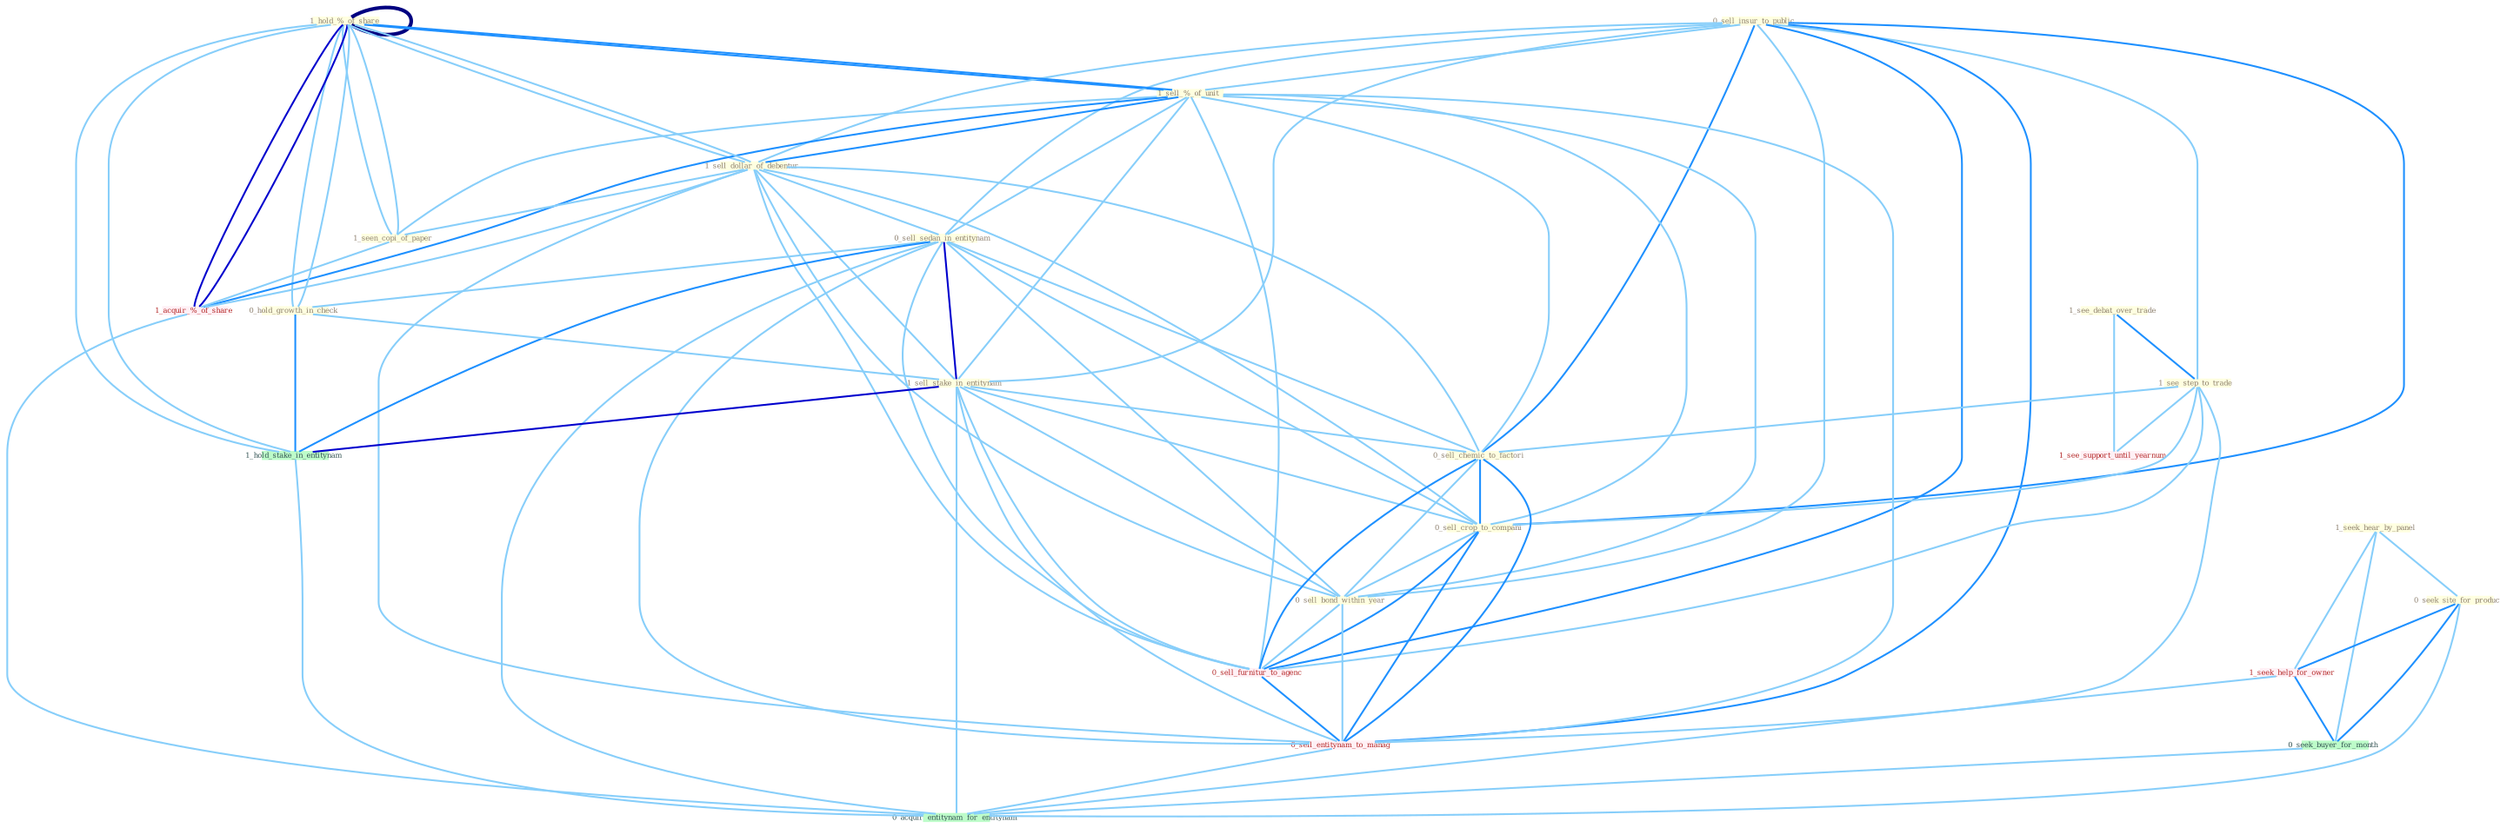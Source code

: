 Graph G{ 
    node
    [shape=polygon,style=filled,width=.5,height=.06,color="#BDFCC9",fixedsize=true,fontsize=4,
    fontcolor="#2f4f4f"];
    {node
    [color="#ffffe0", fontcolor="#8b7d6b"] "1_hold_%_of_share " "0_sell_insur_to_public " "1_sell_%_of_unit " "1_seek_hear_by_panel " "1_sell_dollar_of_debentur " "0_sell_sedan_in_entitynam " "0_hold_growth_in_check " "1_sell_stake_in_entitynam " "1_see_debat_over_trade " "1_see_step_to_trade " "0_sell_chemic_to_factori " "0_sell_crop_to_compani " "0_seek_site_for_product " "0_sell_bond_within_year " "1_seen_copi_of_paper "}
{node [color="#fff0f5", fontcolor="#b22222"] "1_hold_%_of_share " "1_seek_help_for_owner " "1_acquir_%_of_share " "1_see_support_until_yearnum " "0_sell_furnitur_to_agenc " "0_sell_entitynam_to_manag "}
edge [color="#B0E2FF"];

	"1_hold_%_of_share " -- "1_sell_%_of_unit " [w="2", color="#1e90ff" , len=0.8];
	"1_hold_%_of_share " -- "1_sell_dollar_of_debentur " [w="1", color="#87cefa" ];
	"1_hold_%_of_share " -- "0_hold_growth_in_check " [w="1", color="#87cefa" ];
	"1_hold_%_of_share " -- "1_seen_copi_of_paper " [w="1", color="#87cefa" ];
	"1_hold_%_of_share " -- "1_hold_%_of_share " [w="4", style=bold, color="#000080", len=0.4];
	"1_hold_%_of_share " -- "1_hold_stake_in_entitynam " [w="1", color="#87cefa" ];
	"1_hold_%_of_share " -- "1_acquir_%_of_share " [w="3", color="#0000cd" , len=0.6];
	"0_sell_insur_to_public " -- "1_sell_%_of_unit " [w="1", color="#87cefa" ];
	"0_sell_insur_to_public " -- "1_sell_dollar_of_debentur " [w="1", color="#87cefa" ];
	"0_sell_insur_to_public " -- "0_sell_sedan_in_entitynam " [w="1", color="#87cefa" ];
	"0_sell_insur_to_public " -- "1_sell_stake_in_entitynam " [w="1", color="#87cefa" ];
	"0_sell_insur_to_public " -- "1_see_step_to_trade " [w="1", color="#87cefa" ];
	"0_sell_insur_to_public " -- "0_sell_chemic_to_factori " [w="2", color="#1e90ff" , len=0.8];
	"0_sell_insur_to_public " -- "0_sell_crop_to_compani " [w="2", color="#1e90ff" , len=0.8];
	"0_sell_insur_to_public " -- "0_sell_bond_within_year " [w="1", color="#87cefa" ];
	"0_sell_insur_to_public " -- "0_sell_furnitur_to_agenc " [w="2", color="#1e90ff" , len=0.8];
	"0_sell_insur_to_public " -- "0_sell_entitynam_to_manag " [w="2", color="#1e90ff" , len=0.8];
	"1_sell_%_of_unit " -- "1_sell_dollar_of_debentur " [w="2", color="#1e90ff" , len=0.8];
	"1_sell_%_of_unit " -- "0_sell_sedan_in_entitynam " [w="1", color="#87cefa" ];
	"1_sell_%_of_unit " -- "1_sell_stake_in_entitynam " [w="1", color="#87cefa" ];
	"1_sell_%_of_unit " -- "0_sell_chemic_to_factori " [w="1", color="#87cefa" ];
	"1_sell_%_of_unit " -- "0_sell_crop_to_compani " [w="1", color="#87cefa" ];
	"1_sell_%_of_unit " -- "0_sell_bond_within_year " [w="1", color="#87cefa" ];
	"1_sell_%_of_unit " -- "1_seen_copi_of_paper " [w="1", color="#87cefa" ];
	"1_sell_%_of_unit " -- "1_hold_%_of_share " [w="2", color="#1e90ff" , len=0.8];
	"1_sell_%_of_unit " -- "1_acquir_%_of_share " [w="2", color="#1e90ff" , len=0.8];
	"1_sell_%_of_unit " -- "0_sell_furnitur_to_agenc " [w="1", color="#87cefa" ];
	"1_sell_%_of_unit " -- "0_sell_entitynam_to_manag " [w="1", color="#87cefa" ];
	"1_seek_hear_by_panel " -- "0_seek_site_for_product " [w="1", color="#87cefa" ];
	"1_seek_hear_by_panel " -- "1_seek_help_for_owner " [w="1", color="#87cefa" ];
	"1_seek_hear_by_panel " -- "0_seek_buyer_for_month " [w="1", color="#87cefa" ];
	"1_sell_dollar_of_debentur " -- "0_sell_sedan_in_entitynam " [w="1", color="#87cefa" ];
	"1_sell_dollar_of_debentur " -- "1_sell_stake_in_entitynam " [w="1", color="#87cefa" ];
	"1_sell_dollar_of_debentur " -- "0_sell_chemic_to_factori " [w="1", color="#87cefa" ];
	"1_sell_dollar_of_debentur " -- "0_sell_crop_to_compani " [w="1", color="#87cefa" ];
	"1_sell_dollar_of_debentur " -- "0_sell_bond_within_year " [w="1", color="#87cefa" ];
	"1_sell_dollar_of_debentur " -- "1_seen_copi_of_paper " [w="1", color="#87cefa" ];
	"1_sell_dollar_of_debentur " -- "1_hold_%_of_share " [w="1", color="#87cefa" ];
	"1_sell_dollar_of_debentur " -- "1_acquir_%_of_share " [w="1", color="#87cefa" ];
	"1_sell_dollar_of_debentur " -- "0_sell_furnitur_to_agenc " [w="1", color="#87cefa" ];
	"1_sell_dollar_of_debentur " -- "0_sell_entitynam_to_manag " [w="1", color="#87cefa" ];
	"0_sell_sedan_in_entitynam " -- "0_hold_growth_in_check " [w="1", color="#87cefa" ];
	"0_sell_sedan_in_entitynam " -- "1_sell_stake_in_entitynam " [w="3", color="#0000cd" , len=0.6];
	"0_sell_sedan_in_entitynam " -- "0_sell_chemic_to_factori " [w="1", color="#87cefa" ];
	"0_sell_sedan_in_entitynam " -- "0_sell_crop_to_compani " [w="1", color="#87cefa" ];
	"0_sell_sedan_in_entitynam " -- "0_sell_bond_within_year " [w="1", color="#87cefa" ];
	"0_sell_sedan_in_entitynam " -- "1_hold_stake_in_entitynam " [w="2", color="#1e90ff" , len=0.8];
	"0_sell_sedan_in_entitynam " -- "0_sell_furnitur_to_agenc " [w="1", color="#87cefa" ];
	"0_sell_sedan_in_entitynam " -- "0_sell_entitynam_to_manag " [w="1", color="#87cefa" ];
	"0_sell_sedan_in_entitynam " -- "0_acquir_entitynam_for_entitynam " [w="1", color="#87cefa" ];
	"0_hold_growth_in_check " -- "1_sell_stake_in_entitynam " [w="1", color="#87cefa" ];
	"0_hold_growth_in_check " -- "1_hold_%_of_share " [w="1", color="#87cefa" ];
	"0_hold_growth_in_check " -- "1_hold_stake_in_entitynam " [w="2", color="#1e90ff" , len=0.8];
	"1_sell_stake_in_entitynam " -- "0_sell_chemic_to_factori " [w="1", color="#87cefa" ];
	"1_sell_stake_in_entitynam " -- "0_sell_crop_to_compani " [w="1", color="#87cefa" ];
	"1_sell_stake_in_entitynam " -- "0_sell_bond_within_year " [w="1", color="#87cefa" ];
	"1_sell_stake_in_entitynam " -- "1_hold_stake_in_entitynam " [w="3", color="#0000cd" , len=0.6];
	"1_sell_stake_in_entitynam " -- "0_sell_furnitur_to_agenc " [w="1", color="#87cefa" ];
	"1_sell_stake_in_entitynam " -- "0_sell_entitynam_to_manag " [w="1", color="#87cefa" ];
	"1_sell_stake_in_entitynam " -- "0_acquir_entitynam_for_entitynam " [w="1", color="#87cefa" ];
	"1_see_debat_over_trade " -- "1_see_step_to_trade " [w="2", color="#1e90ff" , len=0.8];
	"1_see_debat_over_trade " -- "1_see_support_until_yearnum " [w="1", color="#87cefa" ];
	"1_see_step_to_trade " -- "0_sell_chemic_to_factori " [w="1", color="#87cefa" ];
	"1_see_step_to_trade " -- "0_sell_crop_to_compani " [w="1", color="#87cefa" ];
	"1_see_step_to_trade " -- "1_see_support_until_yearnum " [w="1", color="#87cefa" ];
	"1_see_step_to_trade " -- "0_sell_furnitur_to_agenc " [w="1", color="#87cefa" ];
	"1_see_step_to_trade " -- "0_sell_entitynam_to_manag " [w="1", color="#87cefa" ];
	"0_sell_chemic_to_factori " -- "0_sell_crop_to_compani " [w="2", color="#1e90ff" , len=0.8];
	"0_sell_chemic_to_factori " -- "0_sell_bond_within_year " [w="1", color="#87cefa" ];
	"0_sell_chemic_to_factori " -- "0_sell_furnitur_to_agenc " [w="2", color="#1e90ff" , len=0.8];
	"0_sell_chemic_to_factori " -- "0_sell_entitynam_to_manag " [w="2", color="#1e90ff" , len=0.8];
	"0_sell_crop_to_compani " -- "0_sell_bond_within_year " [w="1", color="#87cefa" ];
	"0_sell_crop_to_compani " -- "0_sell_furnitur_to_agenc " [w="2", color="#1e90ff" , len=0.8];
	"0_sell_crop_to_compani " -- "0_sell_entitynam_to_manag " [w="2", color="#1e90ff" , len=0.8];
	"0_seek_site_for_product " -- "1_seek_help_for_owner " [w="2", color="#1e90ff" , len=0.8];
	"0_seek_site_for_product " -- "0_seek_buyer_for_month " [w="2", color="#1e90ff" , len=0.8];
	"0_seek_site_for_product " -- "0_acquir_entitynam_for_entitynam " [w="1", color="#87cefa" ];
	"0_sell_bond_within_year " -- "0_sell_furnitur_to_agenc " [w="1", color="#87cefa" ];
	"0_sell_bond_within_year " -- "0_sell_entitynam_to_manag " [w="1", color="#87cefa" ];
	"1_seen_copi_of_paper " -- "1_hold_%_of_share " [w="1", color="#87cefa" ];
	"1_seen_copi_of_paper " -- "1_acquir_%_of_share " [w="1", color="#87cefa" ];
	"1_hold_%_of_share " -- "1_hold_stake_in_entitynam " [w="1", color="#87cefa" ];
	"1_hold_%_of_share " -- "1_acquir_%_of_share " [w="3", color="#0000cd" , len=0.6];
	"1_hold_stake_in_entitynam " -- "0_acquir_entitynam_for_entitynam " [w="1", color="#87cefa" ];
	"1_seek_help_for_owner " -- "0_seek_buyer_for_month " [w="2", color="#1e90ff" , len=0.8];
	"1_seek_help_for_owner " -- "0_acquir_entitynam_for_entitynam " [w="1", color="#87cefa" ];
	"0_seek_buyer_for_month " -- "0_acquir_entitynam_for_entitynam " [w="1", color="#87cefa" ];
	"1_acquir_%_of_share " -- "0_acquir_entitynam_for_entitynam " [w="1", color="#87cefa" ];
	"0_sell_furnitur_to_agenc " -- "0_sell_entitynam_to_manag " [w="2", color="#1e90ff" , len=0.8];
	"0_sell_entitynam_to_manag " -- "0_acquir_entitynam_for_entitynam " [w="1", color="#87cefa" ];
}